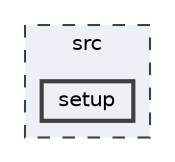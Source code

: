 digraph "src/setup"
{
 // LATEX_PDF_SIZE
  bgcolor="transparent";
  edge [fontname=Helvetica,fontsize=10,labelfontname=Helvetica,labelfontsize=10];
  node [fontname=Helvetica,fontsize=10,shape=box,height=0.2,width=0.4];
  compound=true
  subgraph clusterdir_61c9e5842729cb34568d93cb98ad85b9 {
    graph [ bgcolor="#edf0f7", pencolor="grey25", label="src", fontname=Helvetica,fontsize=10 style="filled,dashed", URL="dir_61c9e5842729cb34568d93cb98ad85b9.html",tooltip=""]
  dir_e953d72a5645f11a6b308a718e2ce65b [label="setup", fillcolor="#edf0f7", color="grey25", style="filled,bold", URL="dir_e953d72a5645f11a6b308a718e2ce65b.html",tooltip=""];
  }
}

